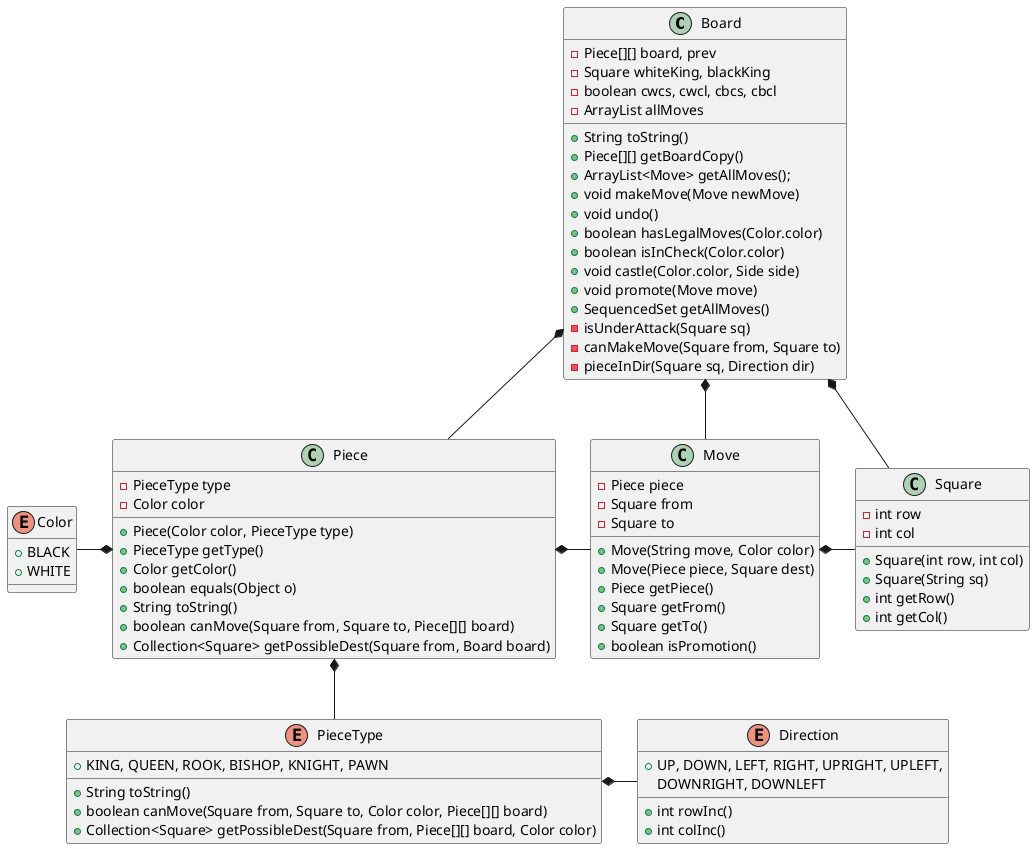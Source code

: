 @startuml


class Board {
    -Piece[][] board, prev
    -Square whiteKing, blackKing
    -boolean cwcs, cwcl, cbcs, cbcl
    -ArrayList allMoves
    +String toString()
    +Piece[][] getBoardCopy()
    +ArrayList<Move> getAllMoves();
    +void makeMove(Move newMove)
    +void undo()
    +boolean hasLegalMoves(Color.color)
    +boolean isInCheck(Color.color)
    +void castle(Color.color, Side side)
    +void promote(Move move)
    +SequencedSet getAllMoves()
    -isUnderAttack(Square sq)
    -canMakeMove(Square from, Square to)
    -pieceInDir(Square sq, Direction dir)

}

class Piece {
    -PieceType type
    -Color color
    +Piece(Color color, PieceType type)
    +PieceType getType()
    +Color getColor()
    +boolean equals(Object o)
    +String toString()
    +boolean canMove(Square from, Square to, Piece[][] board)
    +Collection<Square> getPossibleDest(Square from, Board board)
}

class Move {
    -Piece piece
    -Square from
    -Square to
    +Move(String move, Color color)
    +Move(Piece piece, Square dest)
    +Piece getPiece()
    +Square getFrom()
    +Square getTo()
    +boolean isPromotion()
}

class Square {
    -int row
    -int col
    +Square(int row, int col)
    +Square(String sq)
    +int getRow()
    +int getCol()
}

enum Color {
    +BLACK
    +WHITE
}

enum Direction {
    +UP, DOWN, LEFT, RIGHT, UPRIGHT, UPLEFT,
    DOWNRIGHT, DOWNLEFT
    +int rowInc()
    +int colInc()
}

enum PieceType {
    +KING, QUEEN, ROOK, BISHOP, KNIGHT, PAWN
    +String toString()
    +boolean canMove(Square from, Square to, Color color, Piece[][] board)
    +Collection<Square> getPossibleDest(Square from, Piece[][] board, Color color)
}

Board *- Move
Board *-- Square
Move *- Square
Piece *- Move
Board *-- Piece
Piece *-- PieceType
PieceType *- Direction
Color -* Piece

@enduml